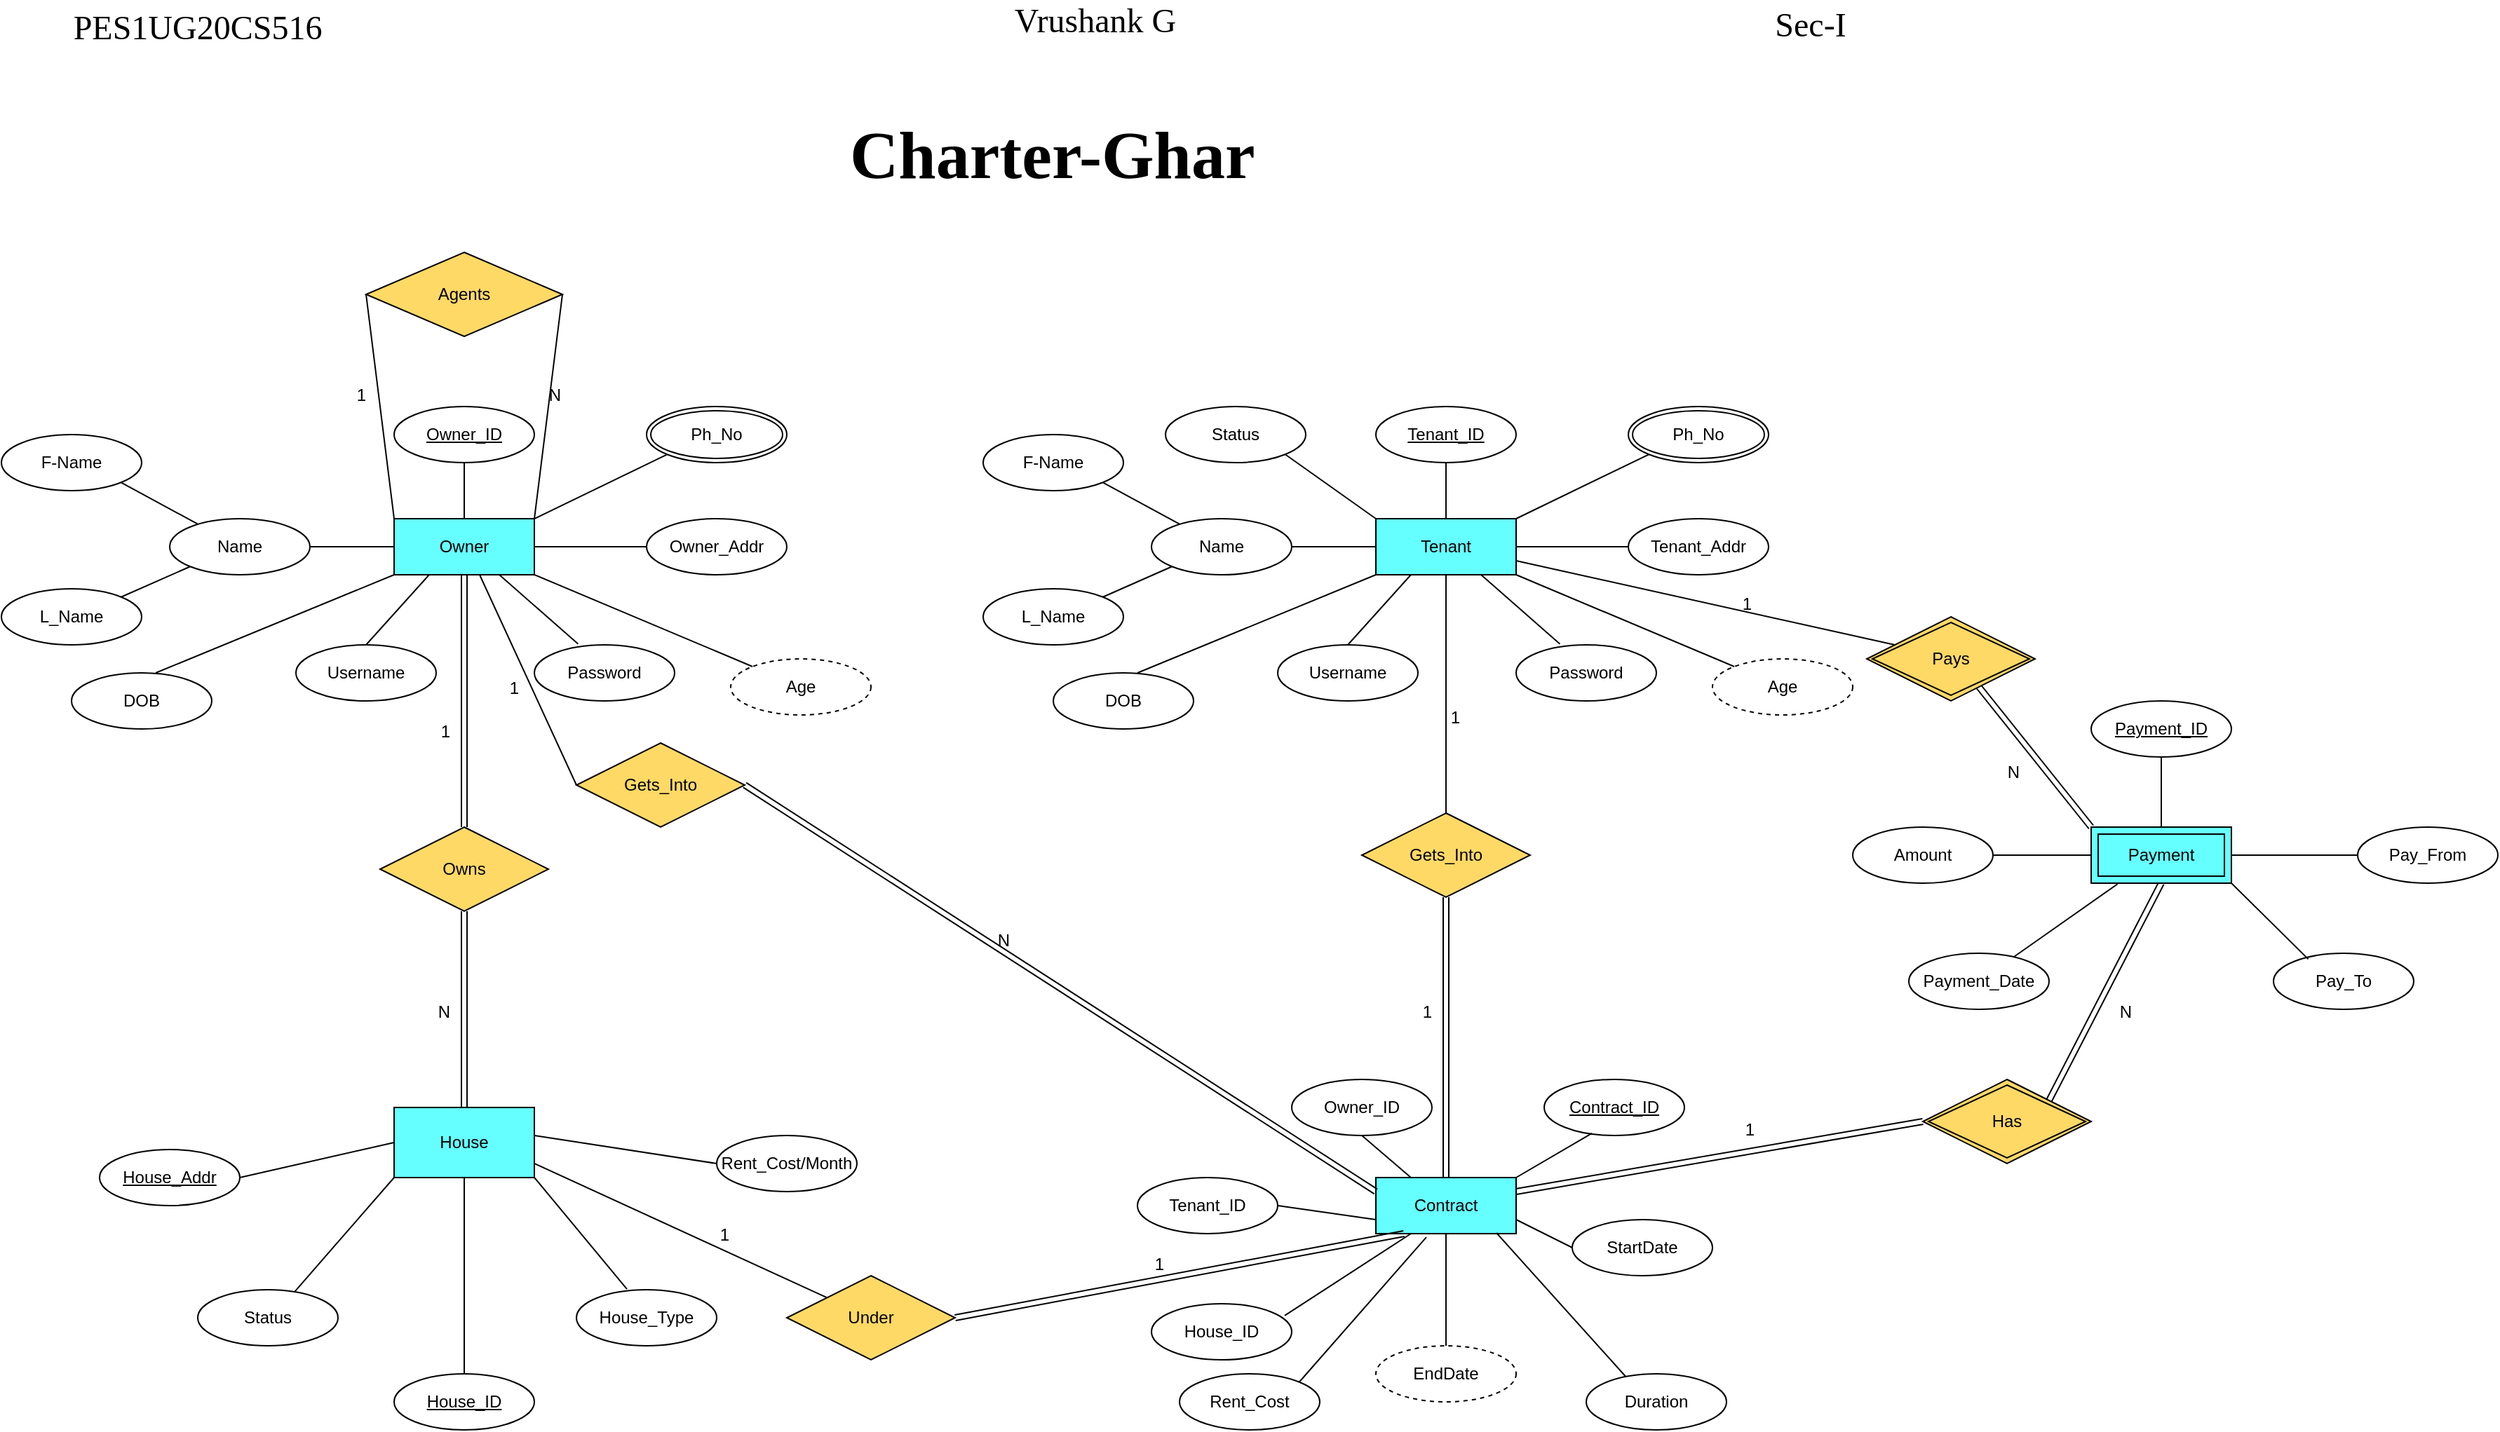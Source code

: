 <mxfile version="20.5.1" type="device"><diagram id="R2lEEEUBdFMjLlhIrx00" name="Page-1"><mxGraphModel dx="609" dy="260" grid="1" gridSize="10" guides="1" tooltips="1" connect="1" arrows="1" fold="1" page="1" pageScale="1" pageWidth="850" pageHeight="1100" math="0" shadow="0" extFonts="Permanent Marker^https://fonts.googleapis.com/css?family=Permanent+Marker"><root><mxCell id="0"/><mxCell id="1" parent="0"/><mxCell id="RzJYTc9LjkLrw0TzJ7GZ-9" value="Owner" style="whiteSpace=wrap;html=1;align=center;fillColor=#66FFFF;" parent="1" vertex="1"><mxGeometry x="510" y="380" width="100" height="40" as="geometry"/></mxCell><mxCell id="RzJYTc9LjkLrw0TzJ7GZ-10" value="Name" style="ellipse;whiteSpace=wrap;html=1;align=center;" parent="1" vertex="1"><mxGeometry x="350" y="380" width="100" height="40" as="geometry"/></mxCell><mxCell id="RzJYTc9LjkLrw0TzJ7GZ-11" value="F-Name" style="ellipse;whiteSpace=wrap;html=1;align=center;" parent="1" vertex="1"><mxGeometry x="230" y="320" width="100" height="40" as="geometry"/></mxCell><mxCell id="RzJYTc9LjkLrw0TzJ7GZ-12" value="L_Name" style="ellipse;whiteSpace=wrap;html=1;align=center;" parent="1" vertex="1"><mxGeometry x="230" y="430" width="100" height="40" as="geometry"/></mxCell><mxCell id="RzJYTc9LjkLrw0TzJ7GZ-13" value="Owner_ID" style="ellipse;whiteSpace=wrap;html=1;align=center;fontStyle=4;" parent="1" vertex="1"><mxGeometry x="510" y="300" width="100" height="40" as="geometry"/></mxCell><mxCell id="RzJYTc9LjkLrw0TzJ7GZ-15" value="Owner_Addr" style="ellipse;whiteSpace=wrap;html=1;align=center;" parent="1" vertex="1"><mxGeometry x="690" y="380" width="100" height="40" as="geometry"/></mxCell><mxCell id="RzJYTc9LjkLrw0TzJ7GZ-16" value="Username" style="ellipse;whiteSpace=wrap;html=1;align=center;" parent="1" vertex="1"><mxGeometry x="440" y="470" width="100" height="40" as="geometry"/></mxCell><mxCell id="RzJYTc9LjkLrw0TzJ7GZ-17" value="Password" style="ellipse;whiteSpace=wrap;html=1;align=center;" parent="1" vertex="1"><mxGeometry x="610" y="470" width="100" height="40" as="geometry"/></mxCell><mxCell id="RzJYTc9LjkLrw0TzJ7GZ-18" value="Ph_No" style="ellipse;shape=doubleEllipse;margin=3;whiteSpace=wrap;html=1;align=center;" parent="1" vertex="1"><mxGeometry x="690" y="300" width="100" height="40" as="geometry"/></mxCell><mxCell id="RzJYTc9LjkLrw0TzJ7GZ-19" value="DOB" style="ellipse;whiteSpace=wrap;html=1;align=center;" parent="1" vertex="1"><mxGeometry x="280" y="490" width="100" height="40" as="geometry"/></mxCell><mxCell id="RzJYTc9LjkLrw0TzJ7GZ-20" value="Age" style="ellipse;whiteSpace=wrap;html=1;align=center;dashed=1;" parent="1" vertex="1"><mxGeometry x="750" y="480" width="100" height="40" as="geometry"/></mxCell><mxCell id="RzJYTc9LjkLrw0TzJ7GZ-27" value="" style="endArrow=none;html=1;rounded=0;entryX=0.25;entryY=1;entryDx=0;entryDy=0;exitX=0.5;exitY=0;exitDx=0;exitDy=0;" parent="1" source="RzJYTc9LjkLrw0TzJ7GZ-16" target="RzJYTc9LjkLrw0TzJ7GZ-9" edge="1"><mxGeometry relative="1" as="geometry"><mxPoint x="410" y="440" as="sourcePoint"/><mxPoint x="570" y="440" as="targetPoint"/></mxGeometry></mxCell><mxCell id="RzJYTc9LjkLrw0TzJ7GZ-28" value="" style="endArrow=none;html=1;rounded=0;entryX=0;entryY=1;entryDx=0;entryDy=0;exitX=1;exitY=0;exitDx=0;exitDy=0;" parent="1" source="RzJYTc9LjkLrw0TzJ7GZ-9" target="RzJYTc9LjkLrw0TzJ7GZ-18" edge="1"><mxGeometry relative="1" as="geometry"><mxPoint x="460" y="360" as="sourcePoint"/><mxPoint x="620" y="360" as="targetPoint"/></mxGeometry></mxCell><mxCell id="RzJYTc9LjkLrw0TzJ7GZ-31" value="" style="endArrow=none;html=1;rounded=0;exitX=1;exitY=0.5;exitDx=0;exitDy=0;entryX=0;entryY=0.5;entryDx=0;entryDy=0;" parent="1" source="RzJYTc9LjkLrw0TzJ7GZ-9" target="RzJYTc9LjkLrw0TzJ7GZ-15" edge="1"><mxGeometry relative="1" as="geometry"><mxPoint x="560" y="410" as="sourcePoint"/><mxPoint x="720" y="410" as="targetPoint"/></mxGeometry></mxCell><mxCell id="RzJYTc9LjkLrw0TzJ7GZ-32" value="" style="line;strokeWidth=1;rotatable=0;dashed=0;labelPosition=right;align=left;verticalAlign=middle;spacingTop=0;spacingLeft=6;points=[];portConstraint=eastwest;" parent="1" vertex="1"><mxGeometry x="450" y="395" width="60" height="10" as="geometry"/></mxCell><mxCell id="RzJYTc9LjkLrw0TzJ7GZ-34" value="" style="endArrow=none;html=1;rounded=0;exitX=1;exitY=1;exitDx=0;exitDy=0;" parent="1" source="RzJYTc9LjkLrw0TzJ7GZ-11" target="RzJYTc9LjkLrw0TzJ7GZ-10" edge="1"><mxGeometry relative="1" as="geometry"><mxPoint x="400" y="580" as="sourcePoint"/><mxPoint x="560" y="580" as="targetPoint"/></mxGeometry></mxCell><mxCell id="RzJYTc9LjkLrw0TzJ7GZ-35" value="" style="endArrow=none;html=1;rounded=0;exitX=1;exitY=0;exitDx=0;exitDy=0;entryX=0;entryY=1;entryDx=0;entryDy=0;" parent="1" source="RzJYTc9LjkLrw0TzJ7GZ-12" target="RzJYTc9LjkLrw0TzJ7GZ-10" edge="1"><mxGeometry relative="1" as="geometry"><mxPoint x="290" y="450" as="sourcePoint"/><mxPoint x="450" y="450" as="targetPoint"/></mxGeometry></mxCell><mxCell id="RzJYTc9LjkLrw0TzJ7GZ-36" value="" style="endArrow=none;html=1;rounded=0;entryX=0;entryY=1;entryDx=0;entryDy=0;" parent="1" target="RzJYTc9LjkLrw0TzJ7GZ-9" edge="1"><mxGeometry relative="1" as="geometry"><mxPoint x="340" y="490" as="sourcePoint"/><mxPoint x="500" y="490" as="targetPoint"/></mxGeometry></mxCell><mxCell id="RzJYTc9LjkLrw0TzJ7GZ-37" value="" style="endArrow=none;html=1;rounded=0;exitX=1;exitY=1;exitDx=0;exitDy=0;" parent="1" source="RzJYTc9LjkLrw0TzJ7GZ-9" target="RzJYTc9LjkLrw0TzJ7GZ-20" edge="1"><mxGeometry relative="1" as="geometry"><mxPoint x="730" y="560" as="sourcePoint"/><mxPoint x="890" y="560" as="targetPoint"/></mxGeometry></mxCell><mxCell id="RzJYTc9LjkLrw0TzJ7GZ-38" value="" style="endArrow=none;html=1;rounded=0;exitX=0.75;exitY=1;exitDx=0;exitDy=0;entryX=0.312;entryY=-0.015;entryDx=0;entryDy=0;entryPerimeter=0;" parent="1" source="RzJYTc9LjkLrw0TzJ7GZ-9" target="RzJYTc9LjkLrw0TzJ7GZ-17" edge="1"><mxGeometry relative="1" as="geometry"><mxPoint x="510" y="450" as="sourcePoint"/><mxPoint x="670" y="450" as="targetPoint"/></mxGeometry></mxCell><mxCell id="RzJYTc9LjkLrw0TzJ7GZ-39" value="" style="endArrow=none;html=1;rounded=0;exitX=0.5;exitY=1;exitDx=0;exitDy=0;" parent="1" source="RzJYTc9LjkLrw0TzJ7GZ-13" target="RzJYTc9LjkLrw0TzJ7GZ-9" edge="1"><mxGeometry relative="1" as="geometry"><mxPoint x="540" y="470" as="sourcePoint"/><mxPoint x="700" y="470" as="targetPoint"/></mxGeometry></mxCell><mxCell id="RzJYTc9LjkLrw0TzJ7GZ-40" value="Tenant" style="whiteSpace=wrap;html=1;align=center;fillColor=#66FFFF;" parent="1" vertex="1"><mxGeometry x="1210" y="380" width="100" height="40" as="geometry"/></mxCell><mxCell id="RzJYTc9LjkLrw0TzJ7GZ-41" value="Name" style="ellipse;whiteSpace=wrap;html=1;align=center;" parent="1" vertex="1"><mxGeometry x="1050" y="380" width="100" height="40" as="geometry"/></mxCell><mxCell id="RzJYTc9LjkLrw0TzJ7GZ-42" value="F-Name" style="ellipse;whiteSpace=wrap;html=1;align=center;" parent="1" vertex="1"><mxGeometry x="930" y="320" width="100" height="40" as="geometry"/></mxCell><mxCell id="RzJYTc9LjkLrw0TzJ7GZ-43" value="L_Name" style="ellipse;whiteSpace=wrap;html=1;align=center;" parent="1" vertex="1"><mxGeometry x="930" y="430" width="100" height="40" as="geometry"/></mxCell><mxCell id="RzJYTc9LjkLrw0TzJ7GZ-44" value="Tenant_ID" style="ellipse;whiteSpace=wrap;html=1;align=center;fontStyle=4;" parent="1" vertex="1"><mxGeometry x="1210" y="300" width="100" height="40" as="geometry"/></mxCell><mxCell id="RzJYTc9LjkLrw0TzJ7GZ-45" value="Tenant_Addr" style="ellipse;whiteSpace=wrap;html=1;align=center;" parent="1" vertex="1"><mxGeometry x="1390" y="380" width="100" height="40" as="geometry"/></mxCell><mxCell id="RzJYTc9LjkLrw0TzJ7GZ-46" value="Username" style="ellipse;whiteSpace=wrap;html=1;align=center;" parent="1" vertex="1"><mxGeometry x="1140" y="470" width="100" height="40" as="geometry"/></mxCell><mxCell id="RzJYTc9LjkLrw0TzJ7GZ-47" value="Password" style="ellipse;whiteSpace=wrap;html=1;align=center;" parent="1" vertex="1"><mxGeometry x="1310" y="470" width="100" height="40" as="geometry"/></mxCell><mxCell id="RzJYTc9LjkLrw0TzJ7GZ-48" value="Ph_No" style="ellipse;shape=doubleEllipse;margin=3;whiteSpace=wrap;html=1;align=center;" parent="1" vertex="1"><mxGeometry x="1390" y="300" width="100" height="40" as="geometry"/></mxCell><mxCell id="RzJYTc9LjkLrw0TzJ7GZ-49" value="DOB" style="ellipse;whiteSpace=wrap;html=1;align=center;" parent="1" vertex="1"><mxGeometry x="980" y="490" width="100" height="40" as="geometry"/></mxCell><mxCell id="RzJYTc9LjkLrw0TzJ7GZ-50" value="Age" style="ellipse;whiteSpace=wrap;html=1;align=center;dashed=1;" parent="1" vertex="1"><mxGeometry x="1450" y="480" width="100" height="40" as="geometry"/></mxCell><mxCell id="RzJYTc9LjkLrw0TzJ7GZ-51" value="" style="endArrow=none;html=1;rounded=0;entryX=0.25;entryY=1;entryDx=0;entryDy=0;exitX=0.5;exitY=0;exitDx=0;exitDy=0;" parent="1" source="RzJYTc9LjkLrw0TzJ7GZ-46" target="RzJYTc9LjkLrw0TzJ7GZ-40" edge="1"><mxGeometry relative="1" as="geometry"><mxPoint x="1110" y="440" as="sourcePoint"/><mxPoint x="1270" y="440" as="targetPoint"/></mxGeometry></mxCell><mxCell id="RzJYTc9LjkLrw0TzJ7GZ-52" value="" style="endArrow=none;html=1;rounded=0;entryX=0;entryY=1;entryDx=0;entryDy=0;exitX=1;exitY=0;exitDx=0;exitDy=0;" parent="1" source="RzJYTc9LjkLrw0TzJ7GZ-40" target="RzJYTc9LjkLrw0TzJ7GZ-48" edge="1"><mxGeometry relative="1" as="geometry"><mxPoint x="1160" y="360" as="sourcePoint"/><mxPoint x="1320" y="360" as="targetPoint"/></mxGeometry></mxCell><mxCell id="RzJYTc9LjkLrw0TzJ7GZ-53" value="" style="endArrow=none;html=1;rounded=0;exitX=1;exitY=0.5;exitDx=0;exitDy=0;entryX=0;entryY=0.5;entryDx=0;entryDy=0;" parent="1" source="RzJYTc9LjkLrw0TzJ7GZ-40" target="RzJYTc9LjkLrw0TzJ7GZ-45" edge="1"><mxGeometry relative="1" as="geometry"><mxPoint x="1260" y="410" as="sourcePoint"/><mxPoint x="1420" y="410" as="targetPoint"/></mxGeometry></mxCell><mxCell id="RzJYTc9LjkLrw0TzJ7GZ-54" value="" style="line;strokeWidth=1;rotatable=0;dashed=0;labelPosition=right;align=left;verticalAlign=middle;spacingTop=0;spacingLeft=6;points=[];portConstraint=eastwest;" parent="1" vertex="1"><mxGeometry x="1150" y="395" width="60" height="10" as="geometry"/></mxCell><mxCell id="RzJYTc9LjkLrw0TzJ7GZ-55" value="" style="endArrow=none;html=1;rounded=0;exitX=1;exitY=1;exitDx=0;exitDy=0;" parent="1" source="RzJYTc9LjkLrw0TzJ7GZ-42" target="RzJYTc9LjkLrw0TzJ7GZ-41" edge="1"><mxGeometry relative="1" as="geometry"><mxPoint x="1100" y="580" as="sourcePoint"/><mxPoint x="1260" y="580" as="targetPoint"/></mxGeometry></mxCell><mxCell id="RzJYTc9LjkLrw0TzJ7GZ-56" value="" style="endArrow=none;html=1;rounded=0;exitX=1;exitY=0;exitDx=0;exitDy=0;entryX=0;entryY=1;entryDx=0;entryDy=0;" parent="1" source="RzJYTc9LjkLrw0TzJ7GZ-43" target="RzJYTc9LjkLrw0TzJ7GZ-41" edge="1"><mxGeometry relative="1" as="geometry"><mxPoint x="990" y="450" as="sourcePoint"/><mxPoint x="1150" y="450" as="targetPoint"/></mxGeometry></mxCell><mxCell id="RzJYTc9LjkLrw0TzJ7GZ-57" value="" style="endArrow=none;html=1;rounded=0;entryX=0;entryY=1;entryDx=0;entryDy=0;" parent="1" target="RzJYTc9LjkLrw0TzJ7GZ-40" edge="1"><mxGeometry relative="1" as="geometry"><mxPoint x="1040" y="490" as="sourcePoint"/><mxPoint x="1200" y="490" as="targetPoint"/></mxGeometry></mxCell><mxCell id="RzJYTc9LjkLrw0TzJ7GZ-58" value="" style="endArrow=none;html=1;rounded=0;exitX=1;exitY=1;exitDx=0;exitDy=0;" parent="1" source="RzJYTc9LjkLrw0TzJ7GZ-40" target="RzJYTc9LjkLrw0TzJ7GZ-50" edge="1"><mxGeometry relative="1" as="geometry"><mxPoint x="1430" y="560" as="sourcePoint"/><mxPoint x="1590" y="560" as="targetPoint"/></mxGeometry></mxCell><mxCell id="RzJYTc9LjkLrw0TzJ7GZ-59" value="" style="endArrow=none;html=1;rounded=0;exitX=0.75;exitY=1;exitDx=0;exitDy=0;entryX=0.312;entryY=-0.015;entryDx=0;entryDy=0;entryPerimeter=0;" parent="1" source="RzJYTc9LjkLrw0TzJ7GZ-40" target="RzJYTc9LjkLrw0TzJ7GZ-47" edge="1"><mxGeometry relative="1" as="geometry"><mxPoint x="1210" y="450" as="sourcePoint"/><mxPoint x="1370" y="450" as="targetPoint"/></mxGeometry></mxCell><mxCell id="RzJYTc9LjkLrw0TzJ7GZ-60" value="" style="endArrow=none;html=1;rounded=0;exitX=0.5;exitY=1;exitDx=0;exitDy=0;" parent="1" source="RzJYTc9LjkLrw0TzJ7GZ-44" target="RzJYTc9LjkLrw0TzJ7GZ-40" edge="1"><mxGeometry relative="1" as="geometry"><mxPoint x="1240" y="470" as="sourcePoint"/><mxPoint x="1400" y="470" as="targetPoint"/></mxGeometry></mxCell><mxCell id="RzJYTc9LjkLrw0TzJ7GZ-61" value="Status" style="ellipse;whiteSpace=wrap;html=1;align=center;" parent="1" vertex="1"><mxGeometry x="1060" y="300" width="100" height="40" as="geometry"/></mxCell><mxCell id="RzJYTc9LjkLrw0TzJ7GZ-63" value="" style="endArrow=none;html=1;rounded=0;exitX=1;exitY=1;exitDx=0;exitDy=0;entryX=0;entryY=0;entryDx=0;entryDy=0;" parent="1" source="RzJYTc9LjkLrw0TzJ7GZ-61" target="RzJYTc9LjkLrw0TzJ7GZ-40" edge="1"><mxGeometry relative="1" as="geometry"><mxPoint x="1000" y="620" as="sourcePoint"/><mxPoint x="1160" y="620" as="targetPoint"/></mxGeometry></mxCell><mxCell id="RzJYTc9LjkLrw0TzJ7GZ-64" value="Owns" style="shape=rhombus;perimeter=rhombusPerimeter;whiteSpace=wrap;html=1;align=center;fillColor=#FFD966;" parent="1" vertex="1"><mxGeometry x="500" y="600" width="120" height="60" as="geometry"/></mxCell><mxCell id="RzJYTc9LjkLrw0TzJ7GZ-70" value="" style="shape=link;html=1;rounded=0;exitX=0.5;exitY=1;exitDx=0;exitDy=0;" parent="1" source="RzJYTc9LjkLrw0TzJ7GZ-64" edge="1"><mxGeometry relative="1" as="geometry"><mxPoint x="530" y="540" as="sourcePoint"/><mxPoint x="560" y="800" as="targetPoint"/></mxGeometry></mxCell><mxCell id="RzJYTc9LjkLrw0TzJ7GZ-71" value="N" style="resizable=0;html=1;align=right;verticalAlign=bottom;" parent="RzJYTc9LjkLrw0TzJ7GZ-70" connectable="0" vertex="1"><mxGeometry x="1" relative="1" as="geometry"><mxPoint x="-10" y="-60" as="offset"/></mxGeometry></mxCell><mxCell id="RzJYTc9LjkLrw0TzJ7GZ-74" value="" style="shape=link;html=1;rounded=0;exitX=0.5;exitY=1;exitDx=0;exitDy=0;entryX=0.5;entryY=0;entryDx=0;entryDy=0;" parent="1" source="RzJYTc9LjkLrw0TzJ7GZ-9" target="RzJYTc9LjkLrw0TzJ7GZ-64" edge="1"><mxGeometry relative="1" as="geometry"><mxPoint x="480" y="540" as="sourcePoint"/><mxPoint x="640" y="540" as="targetPoint"/></mxGeometry></mxCell><mxCell id="RzJYTc9LjkLrw0TzJ7GZ-75" value="1" style="resizable=0;html=1;align=right;verticalAlign=bottom;" parent="RzJYTc9LjkLrw0TzJ7GZ-74" connectable="0" vertex="1"><mxGeometry x="1" relative="1" as="geometry"><mxPoint x="-10" y="-60" as="offset"/></mxGeometry></mxCell><mxCell id="RzJYTc9LjkLrw0TzJ7GZ-76" value="House" style="whiteSpace=wrap;html=1;align=center;fillColor=#66FFFF;" parent="1" vertex="1"><mxGeometry x="510" y="800" width="100" height="50" as="geometry"/></mxCell><mxCell id="RzJYTc9LjkLrw0TzJ7GZ-77" value="" style="endArrow=none;html=1;rounded=0;entryX=0;entryY=0.5;entryDx=0;entryDy=0;" parent="1" target="RzJYTc9LjkLrw0TzJ7GZ-78" edge="1"><mxGeometry relative="1" as="geometry"><mxPoint x="610" y="820" as="sourcePoint"/><mxPoint x="770" y="820" as="targetPoint"/></mxGeometry></mxCell><mxCell id="RzJYTc9LjkLrw0TzJ7GZ-78" value="Rent_Cost/Month" style="ellipse;whiteSpace=wrap;html=1;align=center;" parent="1" vertex="1"><mxGeometry x="740" y="820" width="100" height="40" as="geometry"/></mxCell><mxCell id="RzJYTc9LjkLrw0TzJ7GZ-79" value="House_Type" style="ellipse;whiteSpace=wrap;html=1;align=center;" parent="1" vertex="1"><mxGeometry x="640" y="930" width="100" height="40" as="geometry"/></mxCell><mxCell id="RzJYTc9LjkLrw0TzJ7GZ-80" value="Status" style="ellipse;whiteSpace=wrap;html=1;align=center;" parent="1" vertex="1"><mxGeometry x="370" y="930" width="100" height="40" as="geometry"/></mxCell><mxCell id="RzJYTc9LjkLrw0TzJ7GZ-81" value="House_Addr" style="ellipse;whiteSpace=wrap;html=1;align=center;fontStyle=4;" parent="1" vertex="1"><mxGeometry x="300" y="830" width="100" height="40" as="geometry"/></mxCell><mxCell id="RzJYTc9LjkLrw0TzJ7GZ-82" value="House_ID" style="ellipse;whiteSpace=wrap;html=1;align=center;fontStyle=4;" parent="1" vertex="1"><mxGeometry x="510" y="990" width="100" height="40" as="geometry"/></mxCell><mxCell id="RzJYTc9LjkLrw0TzJ7GZ-83" value="" style="endArrow=none;html=1;rounded=0;exitX=1;exitY=0.5;exitDx=0;exitDy=0;entryX=0;entryY=0.5;entryDx=0;entryDy=0;" parent="1" source="RzJYTc9LjkLrw0TzJ7GZ-81" target="RzJYTc9LjkLrw0TzJ7GZ-76" edge="1"><mxGeometry relative="1" as="geometry"><mxPoint x="390" y="840" as="sourcePoint"/><mxPoint x="550" y="840" as="targetPoint"/></mxGeometry></mxCell><mxCell id="RzJYTc9LjkLrw0TzJ7GZ-84" value="" style="endArrow=none;html=1;rounded=0;exitX=0;exitY=1;exitDx=0;exitDy=0;entryX=0.69;entryY=0.038;entryDx=0;entryDy=0;entryPerimeter=0;" parent="1" source="RzJYTc9LjkLrw0TzJ7GZ-76" target="RzJYTc9LjkLrw0TzJ7GZ-80" edge="1"><mxGeometry relative="1" as="geometry"><mxPoint x="490" y="880" as="sourcePoint"/><mxPoint x="650" y="880" as="targetPoint"/></mxGeometry></mxCell><mxCell id="RzJYTc9LjkLrw0TzJ7GZ-85" value="" style="endArrow=none;html=1;rounded=0;exitX=1;exitY=1;exitDx=0;exitDy=0;entryX=0.36;entryY=-0.012;entryDx=0;entryDy=0;entryPerimeter=0;" parent="1" source="RzJYTc9LjkLrw0TzJ7GZ-76" target="RzJYTc9LjkLrw0TzJ7GZ-79" edge="1"><mxGeometry relative="1" as="geometry"><mxPoint x="560" y="900" as="sourcePoint"/><mxPoint x="720" y="900" as="targetPoint"/></mxGeometry></mxCell><mxCell id="RzJYTc9LjkLrw0TzJ7GZ-86" value="" style="endArrow=none;html=1;rounded=0;entryX=0.5;entryY=1;entryDx=0;entryDy=0;exitX=0.5;exitY=0;exitDx=0;exitDy=0;" parent="1" source="RzJYTc9LjkLrw0TzJ7GZ-82" target="RzJYTc9LjkLrw0TzJ7GZ-76" edge="1"><mxGeometry relative="1" as="geometry"><mxPoint x="470" y="950" as="sourcePoint"/><mxPoint x="630" y="950" as="targetPoint"/></mxGeometry></mxCell><mxCell id="RzJYTc9LjkLrw0TzJ7GZ-87" value="" style="endArrow=none;html=1;rounded=0;exitX=0.612;exitY=1.012;exitDx=0;exitDy=0;exitPerimeter=0;" parent="1" source="RzJYTc9LjkLrw0TzJ7GZ-9" edge="1"><mxGeometry relative="1" as="geometry"><mxPoint x="810" y="670" as="sourcePoint"/><mxPoint x="640" y="570" as="targetPoint"/></mxGeometry></mxCell><mxCell id="RzJYTc9LjkLrw0TzJ7GZ-88" value="1" style="resizable=0;html=1;align=right;verticalAlign=bottom;" parent="RzJYTc9LjkLrw0TzJ7GZ-87" connectable="0" vertex="1"><mxGeometry x="1" relative="1" as="geometry"><mxPoint x="-40" y="-60" as="offset"/></mxGeometry></mxCell><mxCell id="RzJYTc9LjkLrw0TzJ7GZ-89" value="Gets_Into" style="shape=rhombus;perimeter=rhombusPerimeter;whiteSpace=wrap;html=1;align=center;fillColor=#FFD966;" parent="1" vertex="1"><mxGeometry x="640" y="540" width="120" height="60" as="geometry"/></mxCell><mxCell id="RzJYTc9LjkLrw0TzJ7GZ-90" value="" style="endArrow=none;html=1;rounded=0;exitX=0.5;exitY=1;exitDx=0;exitDy=0;" parent="1" source="RzJYTc9LjkLrw0TzJ7GZ-40" edge="1"><mxGeometry relative="1" as="geometry"><mxPoint x="1210" y="630" as="sourcePoint"/><mxPoint x="1260" y="590" as="targetPoint"/></mxGeometry></mxCell><mxCell id="RzJYTc9LjkLrw0TzJ7GZ-91" value="1" style="resizable=0;html=1;align=right;verticalAlign=bottom;" parent="RzJYTc9LjkLrw0TzJ7GZ-90" connectable="0" vertex="1"><mxGeometry x="1" relative="1" as="geometry"><mxPoint x="10" y="-60" as="offset"/></mxGeometry></mxCell><mxCell id="RzJYTc9LjkLrw0TzJ7GZ-92" value="Gets_Into" style="shape=rhombus;perimeter=rhombusPerimeter;whiteSpace=wrap;html=1;align=center;fillColor=#FFD966;" parent="1" vertex="1"><mxGeometry x="1200" y="590" width="120" height="60" as="geometry"/></mxCell><mxCell id="RzJYTc9LjkLrw0TzJ7GZ-93" value="Contract" style="whiteSpace=wrap;html=1;align=center;fillColor=#66FFFF;" parent="1" vertex="1"><mxGeometry x="1210" y="850" width="100" height="40" as="geometry"/></mxCell><mxCell id="RzJYTc9LjkLrw0TzJ7GZ-94" value="" style="shape=link;html=1;rounded=0;exitX=0.5;exitY=1;exitDx=0;exitDy=0;entryX=0.5;entryY=0;entryDx=0;entryDy=0;" parent="1" source="RzJYTc9LjkLrw0TzJ7GZ-92" target="RzJYTc9LjkLrw0TzJ7GZ-93" edge="1"><mxGeometry relative="1" as="geometry"><mxPoint x="820" y="660" as="sourcePoint"/><mxPoint x="980" y="660" as="targetPoint"/></mxGeometry></mxCell><mxCell id="RzJYTc9LjkLrw0TzJ7GZ-95" value="1" style="resizable=0;html=1;align=right;verticalAlign=bottom;" parent="RzJYTc9LjkLrw0TzJ7GZ-94" connectable="0" vertex="1"><mxGeometry x="1" relative="1" as="geometry"><mxPoint x="-10" y="-110" as="offset"/></mxGeometry></mxCell><mxCell id="RzJYTc9LjkLrw0TzJ7GZ-96" value="" style="shape=link;html=1;rounded=0;entryX=1;entryY=0.5;entryDx=0;entryDy=0;exitX=0;exitY=0.25;exitDx=0;exitDy=0;" parent="1" source="RzJYTc9LjkLrw0TzJ7GZ-93" target="RzJYTc9LjkLrw0TzJ7GZ-89" edge="1"><mxGeometry relative="1" as="geometry"><mxPoint x="1090" y="740" as="sourcePoint"/><mxPoint x="1050" y="630" as="targetPoint"/></mxGeometry></mxCell><mxCell id="RzJYTc9LjkLrw0TzJ7GZ-97" value="N" style="resizable=0;html=1;align=right;verticalAlign=bottom;" parent="RzJYTc9LjkLrw0TzJ7GZ-96" connectable="0" vertex="1"><mxGeometry x="1" relative="1" as="geometry"><mxPoint x="190" y="120" as="offset"/></mxGeometry></mxCell><mxCell id="RzJYTc9LjkLrw0TzJ7GZ-98" value="" style="endArrow=none;html=1;rounded=0;" parent="1" target="RzJYTc9LjkLrw0TzJ7GZ-100" edge="1"><mxGeometry relative="1" as="geometry"><mxPoint x="610" y="840" as="sourcePoint"/><mxPoint x="850" y="950" as="targetPoint"/></mxGeometry></mxCell><mxCell id="RzJYTc9LjkLrw0TzJ7GZ-99" value="1" style="resizable=0;html=1;align=right;verticalAlign=bottom;" parent="RzJYTc9LjkLrw0TzJ7GZ-98" connectable="0" vertex="1"><mxGeometry x="1" relative="1" as="geometry"><mxPoint x="-69" y="-36" as="offset"/></mxGeometry></mxCell><mxCell id="RzJYTc9LjkLrw0TzJ7GZ-100" value="Under" style="shape=rhombus;perimeter=rhombusPerimeter;whiteSpace=wrap;html=1;align=center;fillColor=#FFD966;" parent="1" vertex="1"><mxGeometry x="790" y="920" width="120" height="60" as="geometry"/></mxCell><mxCell id="RzJYTc9LjkLrw0TzJ7GZ-101" value="" style="shape=link;html=1;rounded=0;exitX=1;exitY=0.5;exitDx=0;exitDy=0;" parent="1" source="RzJYTc9LjkLrw0TzJ7GZ-100" edge="1"><mxGeometry relative="1" as="geometry"><mxPoint x="1020" y="960" as="sourcePoint"/><mxPoint x="1230" y="890" as="targetPoint"/></mxGeometry></mxCell><mxCell id="RzJYTc9LjkLrw0TzJ7GZ-102" value="1" style="resizable=0;html=1;align=right;verticalAlign=bottom;" parent="RzJYTc9LjkLrw0TzJ7GZ-101" connectable="0" vertex="1"><mxGeometry x="1" relative="1" as="geometry"><mxPoint x="-170" y="30" as="offset"/></mxGeometry></mxCell><mxCell id="RzJYTc9LjkLrw0TzJ7GZ-103" value="Tenant_ID" style="ellipse;whiteSpace=wrap;html=1;align=center;" parent="1" vertex="1"><mxGeometry x="1040" y="850" width="100" height="40" as="geometry"/></mxCell><mxCell id="RzJYTc9LjkLrw0TzJ7GZ-104" value="Owner_ID" style="ellipse;whiteSpace=wrap;html=1;align=center;" parent="1" vertex="1"><mxGeometry x="1150" y="780" width="100" height="40" as="geometry"/></mxCell><mxCell id="RzJYTc9LjkLrw0TzJ7GZ-105" value="Contract_ID" style="ellipse;whiteSpace=wrap;html=1;align=center;fontStyle=4;" parent="1" vertex="1"><mxGeometry x="1330" y="780" width="100" height="40" as="geometry"/></mxCell><mxCell id="RzJYTc9LjkLrw0TzJ7GZ-106" value="StartDate" style="ellipse;whiteSpace=wrap;html=1;align=center;" parent="1" vertex="1"><mxGeometry x="1350" y="880" width="100" height="40" as="geometry"/></mxCell><mxCell id="RzJYTc9LjkLrw0TzJ7GZ-109" value="Rent_Cost" style="ellipse;whiteSpace=wrap;html=1;align=center;" parent="1" vertex="1"><mxGeometry x="1070" y="990" width="100" height="40" as="geometry"/></mxCell><mxCell id="RzJYTc9LjkLrw0TzJ7GZ-110" value="House_ID" style="ellipse;whiteSpace=wrap;html=1;align=center;" parent="1" vertex="1"><mxGeometry x="1050" y="940" width="100" height="40" as="geometry"/></mxCell><mxCell id="RzJYTc9LjkLrw0TzJ7GZ-111" value="" style="endArrow=none;html=1;rounded=0;exitX=0.95;exitY=0.212;exitDx=0;exitDy=0;exitPerimeter=0;entryX=0.25;entryY=1;entryDx=0;entryDy=0;" parent="1" source="RzJYTc9LjkLrw0TzJ7GZ-110" target="RzJYTc9LjkLrw0TzJ7GZ-93" edge="1"><mxGeometry relative="1" as="geometry"><mxPoint x="1170" y="960" as="sourcePoint"/><mxPoint x="1330" y="960" as="targetPoint"/></mxGeometry></mxCell><mxCell id="RzJYTc9LjkLrw0TzJ7GZ-112" value="" style="endArrow=none;html=1;rounded=0;exitX=1;exitY=0;exitDx=0;exitDy=0;entryX=0.34;entryY=0.962;entryDx=0;entryDy=0;entryPerimeter=0;" parent="1" source="RzJYTc9LjkLrw0TzJ7GZ-93" target="RzJYTc9LjkLrw0TzJ7GZ-105" edge="1"><mxGeometry relative="1" as="geometry"><mxPoint x="1290" y="830" as="sourcePoint"/><mxPoint x="1450" y="830" as="targetPoint"/></mxGeometry></mxCell><mxCell id="RzJYTc9LjkLrw0TzJ7GZ-113" value="" style="endArrow=none;html=1;rounded=0;exitX=0.86;exitY=0.988;exitDx=0;exitDy=0;exitPerimeter=0;entryX=0.04;entryY=0.212;entryDx=0;entryDy=0;entryPerimeter=0;" parent="1" source="RzJYTc9LjkLrw0TzJ7GZ-93" edge="1"><mxGeometry relative="1" as="geometry"><mxPoint x="1340" y="1040" as="sourcePoint"/><mxPoint x="1394" y="998.48" as="targetPoint"/></mxGeometry></mxCell><mxCell id="RzJYTc9LjkLrw0TzJ7GZ-114" value="" style="endArrow=none;html=1;rounded=0;entryX=0.5;entryY=1;entryDx=0;entryDy=0;" parent="1" target="RzJYTc9LjkLrw0TzJ7GZ-93" edge="1"><mxGeometry relative="1" as="geometry"><mxPoint x="1260" y="970" as="sourcePoint"/><mxPoint x="1270" y="1010" as="targetPoint"/></mxGeometry></mxCell><mxCell id="RzJYTc9LjkLrw0TzJ7GZ-115" value="" style="endArrow=none;html=1;rounded=0;entryX=0.36;entryY=1.063;entryDx=0;entryDy=0;entryPerimeter=0;exitX=1;exitY=0;exitDx=0;exitDy=0;" parent="1" source="RzJYTc9LjkLrw0TzJ7GZ-109" target="RzJYTc9LjkLrw0TzJ7GZ-93" edge="1"><mxGeometry relative="1" as="geometry"><mxPoint x="1050" y="950" as="sourcePoint"/><mxPoint x="1210" y="950" as="targetPoint"/></mxGeometry></mxCell><mxCell id="RzJYTc9LjkLrw0TzJ7GZ-116" value="" style="endArrow=none;html=1;rounded=0;exitX=1;exitY=0.75;exitDx=0;exitDy=0;entryX=0;entryY=0.5;entryDx=0;entryDy=0;" parent="1" source="RzJYTc9LjkLrw0TzJ7GZ-93" target="RzJYTc9LjkLrw0TzJ7GZ-106" edge="1"><mxGeometry relative="1" as="geometry"><mxPoint x="1250" y="890" as="sourcePoint"/><mxPoint x="1410" y="890" as="targetPoint"/></mxGeometry></mxCell><mxCell id="RzJYTc9LjkLrw0TzJ7GZ-117" value="" style="shape=link;html=1;rounded=0;entryX=0;entryY=0.5;entryDx=0;entryDy=0;" parent="1" target="RzJYTc9LjkLrw0TzJ7GZ-140" edge="1"><mxGeometry relative="1" as="geometry"><mxPoint x="1310" y="860" as="sourcePoint"/><mxPoint x="1610" y="800" as="targetPoint"/></mxGeometry></mxCell><mxCell id="RzJYTc9LjkLrw0TzJ7GZ-118" value="1" style="resizable=0;html=1;align=right;verticalAlign=bottom;" parent="RzJYTc9LjkLrw0TzJ7GZ-117" connectable="0" vertex="1"><mxGeometry x="1" relative="1" as="geometry"><mxPoint x="-120" y="15" as="offset"/></mxGeometry></mxCell><mxCell id="RzJYTc9LjkLrw0TzJ7GZ-121" value="" style="shape=link;html=1;rounded=0;exitX=0.5;exitY=1;exitDx=0;exitDy=0;entryX=1;entryY=0;entryDx=0;entryDy=0;" parent="1" target="RzJYTc9LjkLrw0TzJ7GZ-140" edge="1"><mxGeometry relative="1" as="geometry"><mxPoint x="1770" y="640" as="sourcePoint"/><mxPoint x="1680" y="800" as="targetPoint"/></mxGeometry></mxCell><mxCell id="RzJYTc9LjkLrw0TzJ7GZ-122" value="N" style="resizable=0;html=1;align=right;verticalAlign=bottom;" parent="RzJYTc9LjkLrw0TzJ7GZ-121" connectable="0" vertex="1"><mxGeometry x="1" relative="1" as="geometry"><mxPoint x="60" y="-55" as="offset"/></mxGeometry></mxCell><mxCell id="RzJYTc9LjkLrw0TzJ7GZ-123" value="Pay_From" style="ellipse;whiteSpace=wrap;html=1;align=center;" parent="1" vertex="1"><mxGeometry x="1910" y="600" width="100" height="40" as="geometry"/></mxCell><mxCell id="RzJYTc9LjkLrw0TzJ7GZ-124" value="Payment_ID" style="ellipse;whiteSpace=wrap;html=1;align=center;fontStyle=4;" parent="1" vertex="1"><mxGeometry x="1720" y="510" width="100" height="40" as="geometry"/></mxCell><mxCell id="RzJYTc9LjkLrw0TzJ7GZ-125" value="Amount" style="ellipse;whiteSpace=wrap;html=1;align=center;" parent="1" vertex="1"><mxGeometry x="1550" y="600" width="100" height="40" as="geometry"/></mxCell><mxCell id="RzJYTc9LjkLrw0TzJ7GZ-126" value="Payment_Date" style="ellipse;whiteSpace=wrap;html=1;align=center;" parent="1" vertex="1"><mxGeometry x="1590" y="690" width="100" height="40" as="geometry"/></mxCell><mxCell id="RzJYTc9LjkLrw0TzJ7GZ-127" value="Pay_To" style="ellipse;whiteSpace=wrap;html=1;align=center;" parent="1" vertex="1"><mxGeometry x="1850" y="690" width="100" height="40" as="geometry"/></mxCell><mxCell id="RzJYTc9LjkLrw0TzJ7GZ-128" value="" style="endArrow=none;html=1;rounded=0;entryX=0;entryY=0.5;entryDx=0;entryDy=0;exitX=1;exitY=0.5;exitDx=0;exitDy=0;" parent="1" source="RzJYTc9LjkLrw0TzJ7GZ-125" edge="1"><mxGeometry relative="1" as="geometry"><mxPoint x="1620" y="600" as="sourcePoint"/><mxPoint x="1720" y="620" as="targetPoint"/></mxGeometry></mxCell><mxCell id="RzJYTc9LjkLrw0TzJ7GZ-129" value="" style="endArrow=none;html=1;rounded=0;exitX=0.5;exitY=0;exitDx=0;exitDy=0;entryX=0.5;entryY=1;entryDx=0;entryDy=0;" parent="1" target="RzJYTc9LjkLrw0TzJ7GZ-124" edge="1"><mxGeometry relative="1" as="geometry"><mxPoint x="1770" y="600" as="sourcePoint"/><mxPoint x="1900" y="540" as="targetPoint"/></mxGeometry></mxCell><mxCell id="RzJYTc9LjkLrw0TzJ7GZ-130" value="" style="endArrow=none;html=1;rounded=0;exitX=1;exitY=0.5;exitDx=0;exitDy=0;entryX=0;entryY=0.5;entryDx=0;entryDy=0;" parent="1" target="RzJYTc9LjkLrw0TzJ7GZ-123" edge="1"><mxGeometry relative="1" as="geometry"><mxPoint x="1820" y="620" as="sourcePoint"/><mxPoint x="1940" y="610" as="targetPoint"/></mxGeometry></mxCell><mxCell id="RzJYTc9LjkLrw0TzJ7GZ-131" value="" style="endArrow=none;html=1;rounded=0;exitX=1;exitY=1;exitDx=0;exitDy=0;entryX=0.248;entryY=0.105;entryDx=0;entryDy=0;entryPerimeter=0;" parent="1" target="RzJYTc9LjkLrw0TzJ7GZ-127" edge="1"><mxGeometry relative="1" as="geometry"><mxPoint x="1820" y="640" as="sourcePoint"/><mxPoint x="1970" y="760" as="targetPoint"/></mxGeometry></mxCell><mxCell id="RzJYTc9LjkLrw0TzJ7GZ-132" value="" style="endArrow=none;html=1;rounded=0;entryX=0.188;entryY=1.015;entryDx=0;entryDy=0;entryPerimeter=0;" parent="1" source="RzJYTc9LjkLrw0TzJ7GZ-126" edge="1"><mxGeometry relative="1" as="geometry"><mxPoint x="1600" y="670" as="sourcePoint"/><mxPoint x="1738.8" y="640.6" as="targetPoint"/></mxGeometry></mxCell><mxCell id="RzJYTc9LjkLrw0TzJ7GZ-134" value="" style="endArrow=none;html=1;rounded=0;exitX=1;exitY=0.75;exitDx=0;exitDy=0;entryX=0;entryY=0.5;entryDx=0;entryDy=0;" parent="1" source="RzJYTc9LjkLrw0TzJ7GZ-40" edge="1"><mxGeometry relative="1" as="geometry"><mxPoint x="1410" y="440" as="sourcePoint"/><mxPoint x="1580" y="470" as="targetPoint"/></mxGeometry></mxCell><mxCell id="RzJYTc9LjkLrw0TzJ7GZ-135" value="1" style="resizable=0;html=1;align=right;verticalAlign=bottom;" parent="RzJYTc9LjkLrw0TzJ7GZ-134" connectable="0" vertex="1"><mxGeometry x="1" relative="1" as="geometry"><mxPoint x="-101" y="-20" as="offset"/></mxGeometry></mxCell><mxCell id="RzJYTc9LjkLrw0TzJ7GZ-136" value="" style="shape=link;html=1;rounded=0;exitX=0.5;exitY=1;exitDx=0;exitDy=0;entryX=0;entryY=0;entryDx=0;entryDy=0;" parent="1" edge="1"><mxGeometry relative="1" as="geometry"><mxPoint x="1640" y="500" as="sourcePoint"/><mxPoint x="1720" y="600" as="targetPoint"/></mxGeometry></mxCell><mxCell id="RzJYTc9LjkLrw0TzJ7GZ-137" value="N" style="resizable=0;html=1;align=right;verticalAlign=bottom;" parent="RzJYTc9LjkLrw0TzJ7GZ-136" connectable="0" vertex="1"><mxGeometry x="1" relative="1" as="geometry"><mxPoint x="-50" y="-30" as="offset"/></mxGeometry></mxCell><mxCell id="RzJYTc9LjkLrw0TzJ7GZ-138" value="Payment" style="shape=ext;margin=3;double=1;whiteSpace=wrap;html=1;align=center;fillColor=#66FFFF;" parent="1" vertex="1"><mxGeometry x="1720" y="600" width="100" height="40" as="geometry"/></mxCell><mxCell id="RzJYTc9LjkLrw0TzJ7GZ-139" value="Pays" style="shape=rhombus;double=1;perimeter=rhombusPerimeter;whiteSpace=wrap;html=1;align=center;fillColor=#FFD966;" parent="1" vertex="1"><mxGeometry x="1560" y="450" width="120" height="60" as="geometry"/></mxCell><mxCell id="RzJYTc9LjkLrw0TzJ7GZ-140" value="Has" style="shape=rhombus;double=1;perimeter=rhombusPerimeter;whiteSpace=wrap;html=1;align=center;fillColor=#FFD966;" parent="1" vertex="1"><mxGeometry x="1600" y="780" width="120" height="60" as="geometry"/></mxCell><mxCell id="RzJYTc9LjkLrw0TzJ7GZ-143" value="" style="endArrow=none;html=1;rounded=0;entryX=0;entryY=0.75;entryDx=0;entryDy=0;" parent="1" target="RzJYTc9LjkLrw0TzJ7GZ-93" edge="1"><mxGeometry relative="1" as="geometry"><mxPoint x="1140" y="870" as="sourcePoint"/><mxPoint x="1220" y="870" as="targetPoint"/></mxGeometry></mxCell><mxCell id="RzJYTc9LjkLrw0TzJ7GZ-144" value="" style="endArrow=none;html=1;rounded=0;exitX=0.5;exitY=1;exitDx=0;exitDy=0;entryX=0.25;entryY=0;entryDx=0;entryDy=0;" parent="1" source="RzJYTc9LjkLrw0TzJ7GZ-104" target="RzJYTc9LjkLrw0TzJ7GZ-93" edge="1"><mxGeometry relative="1" as="geometry"><mxPoint x="1260" y="1040" as="sourcePoint"/><mxPoint x="1420" y="1040" as="targetPoint"/></mxGeometry></mxCell><mxCell id="RzJYTc9LjkLrw0TzJ7GZ-145" value="Agents" style="shape=rhombus;perimeter=rhombusPerimeter;whiteSpace=wrap;html=1;align=center;fillColor=#FFD966;" parent="1" vertex="1"><mxGeometry x="490" y="190" width="140" height="60" as="geometry"/></mxCell><mxCell id="RzJYTc9LjkLrw0TzJ7GZ-147" value="" style="endArrow=none;html=1;rounded=0;entryX=0;entryY=0.5;entryDx=0;entryDy=0;exitX=0;exitY=0;exitDx=0;exitDy=0;" parent="1" source="RzJYTc9LjkLrw0TzJ7GZ-9" target="RzJYTc9LjkLrw0TzJ7GZ-145" edge="1"><mxGeometry relative="1" as="geometry"><mxPoint x="370" y="300" as="sourcePoint"/><mxPoint x="530" y="300" as="targetPoint"/></mxGeometry></mxCell><mxCell id="RzJYTc9LjkLrw0TzJ7GZ-148" value="1" style="resizable=0;html=1;align=right;verticalAlign=bottom;fillColor=#FFD966;" parent="RzJYTc9LjkLrw0TzJ7GZ-147" connectable="0" vertex="1"><mxGeometry x="1" relative="1" as="geometry"><mxPoint y="80" as="offset"/></mxGeometry></mxCell><mxCell id="RzJYTc9LjkLrw0TzJ7GZ-149" value="" style="endArrow=none;html=1;rounded=0;exitX=1;exitY=0;exitDx=0;exitDy=0;entryX=1;entryY=0.5;entryDx=0;entryDy=0;" parent="1" source="RzJYTc9LjkLrw0TzJ7GZ-9" target="RzJYTc9LjkLrw0TzJ7GZ-145" edge="1"><mxGeometry relative="1" as="geometry"><mxPoint x="340" y="250" as="sourcePoint"/><mxPoint x="500" y="250" as="targetPoint"/></mxGeometry></mxCell><mxCell id="RzJYTc9LjkLrw0TzJ7GZ-150" value="N" style="resizable=0;html=1;align=right;verticalAlign=bottom;fillColor=#FFD966;" parent="RzJYTc9LjkLrw0TzJ7GZ-149" connectable="0" vertex="1"><mxGeometry x="1" relative="1" as="geometry"><mxPoint y="80" as="offset"/></mxGeometry></mxCell><mxCell id="xLNqPr8Bs96XHsk9kvEi-2" value="&lt;font style=&quot;font-size: 24px;&quot; face=&quot;Lucida Console&quot;&gt;PES1UG20CS516&lt;/font&gt;" style="text;html=1;strokeColor=none;fillColor=none;align=center;verticalAlign=middle;whiteSpace=wrap;rounded=0;" parent="1" vertex="1"><mxGeometry x="250" y="20" width="240" height="20" as="geometry"/></mxCell><mxCell id="xLNqPr8Bs96XHsk9kvEi-3" value="&lt;h1&gt;Charter-Ghar&lt;/h1&gt;" style="text;html=1;strokeColor=none;fillColor=none;spacing=5;spacingTop=-20;whiteSpace=wrap;overflow=hidden;rounded=0;fontFamily=Lucida Console;fontSize=24;" parent="1" vertex="1"><mxGeometry x="830" y="70" width="380" height="120" as="geometry"/></mxCell><mxCell id="xLNqPr8Bs96XHsk9kvEi-4" value="Sec-I" style="text;html=1;strokeColor=none;fillColor=none;align=center;verticalAlign=middle;whiteSpace=wrap;rounded=0;fontFamily=Lucida Console;fontSize=24;" parent="1" vertex="1"><mxGeometry x="1480" y="15" width="80" height="25" as="geometry"/></mxCell><mxCell id="xLNqPr8Bs96XHsk9kvEi-5" value="Vrushank G" style="text;html=1;strokeColor=none;fillColor=none;align=center;verticalAlign=middle;whiteSpace=wrap;rounded=0;fontFamily=Lucida Console;fontSize=24;" parent="1" vertex="1"><mxGeometry x="930" y="10" width="160" height="30" as="geometry"/></mxCell><mxCell id="rcOZfQj_bkePKg6bK_Wv-2" value="EndDate" style="ellipse;whiteSpace=wrap;html=1;align=center;dashed=1;" vertex="1" parent="1"><mxGeometry x="1210" y="970" width="100" height="40" as="geometry"/></mxCell><mxCell id="rcOZfQj_bkePKg6bK_Wv-3" value="Duration" style="ellipse;whiteSpace=wrap;html=1;align=center;" vertex="1" parent="1"><mxGeometry x="1360" y="990" width="100" height="40" as="geometry"/></mxCell></root></mxGraphModel></diagram></mxfile>